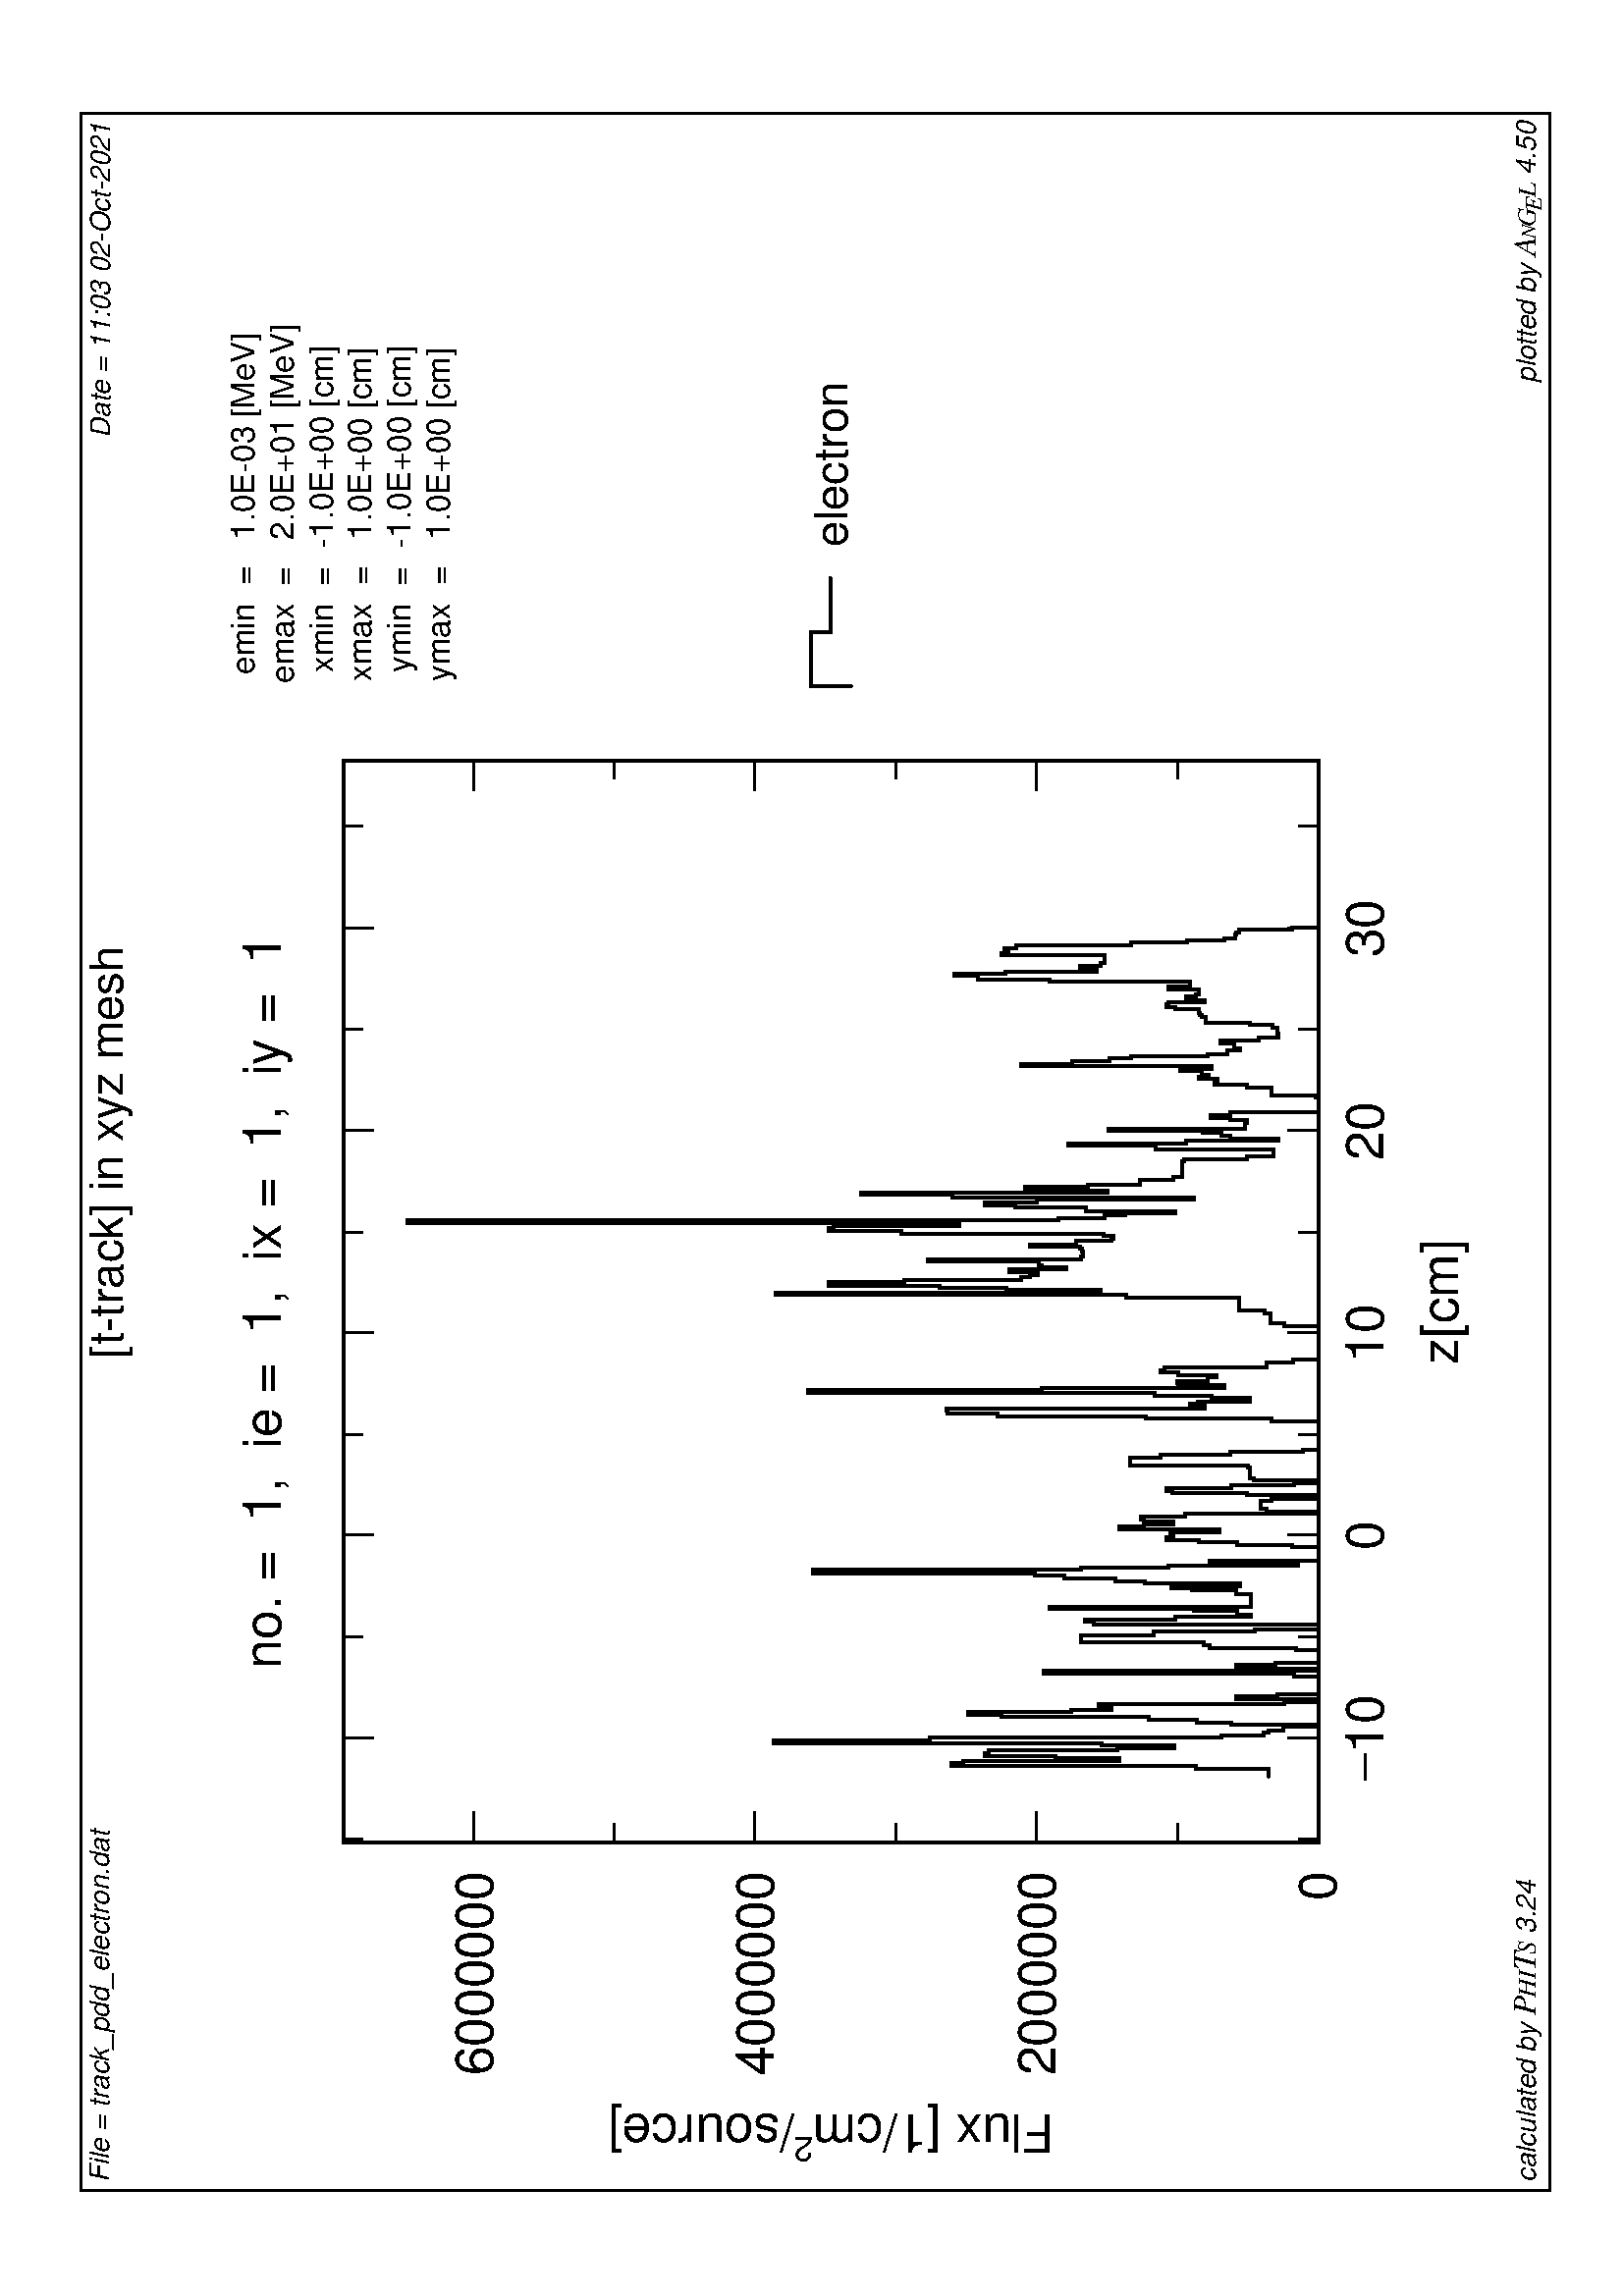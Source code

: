 %!PS-Adobe-2.0
%%DocumentFonts: (atend)
%%Pages: (atend)
%%BoundingBox: (atend)
%%EndComments
%%BeginProlog
/N {def} def /S {exch} N /B {bind N} N /dv {transform round S round S 
itransform 0.097 add S 0.097 add S} N /mv {moveto} N/L {dv lineto} 
N /M {dv moveto} N /TR {translate} N /x {xal mul} N /y {yal mul} N /xy {y S 
x S} N /l {xy L} N /m {xy M} N /np {newpath} N /cp {closepath} N /st {stroke} 
N /fl {fill} N /cl {clip} N /gs {gsave} N /gr {grestore} N /sc {/ci3 S N /ci2 
S N /ci1 S N ci1 0 lt {ci1 2 add setgray}{ci1 1 sub ci2 ci3 sethsbcolor} 
ifelse} N /sr {/ci3 S N /ci2 S N /ci1 S N ci1 0 lt {ci1 2 add setgray}{ci1 1 
sub ci2 ci3 setrgbcolor} ifelse} N /rotin0 {/ang0 S N /ry0 S N /rx0 S N rx0 
ry0 TR ang0 rotate} N /rotout0 { ang0 neg rotate} N /rotin {/ang1 S N /ry1 S N 
/rx1 S N rx1 ry1 TR ang1 rotate} N /rotout { ang1 neg rotate rx1 neg ry1 neg 
TR} N /scalin {/scly S N /sclx S N /sy1 S N /sx1 S N sx1 sy1 TR sclx scly 
scale 0 0 M} N /scalout {1 sclx div 1 scly div scale sx1 neg sy1 neg TR} N /lw 
{setlinewidth} N /sd {setdash} N /lc0 {0 setlinecap} N /lc1 {1 setlinecap} N 
lc1 /lc2 {2 setlinecap} N /lj0 {0 setlinejoin} N lj0 /lj1 {1 setlinejoin} N 
/lj2 {2 setlinejoin} N /sd0 {[] 0 sd} N /lm 0.001 N /stsm {mv show} N /stsw 
{scalefont setfont mv show} N /stss {scalefont setfont scalin show scalout} N
/cm {28.346 mul} N /dd {.24 mul} N /ax {0 0 M 0 yal L xal yal L xal 0
L cp} N /ba {xneg yneg M xneg ypst L xpst ypst L xpst yneg L cp} N /xpst
1000 cm N /ypst xpst N /xneg xpst neg N /yneg ypst neg N
%%EndProlog

%%Page:   1   1
%%PageBoundingBox: (atend)
    568.35        38.665     TR     90.000     rotate 
    1.0        1.0     scale
 -2.000  1.000  1.000 sc sd0 3 dd lw
0 0 M     761.73     0 L     761.73        538.58     L
0     538.58     L cp st
/str001 (File = track_pdd_electron.dat) N
/xps     3.0     N /yps     528.40     N
/ft001 {/Helvetica-Oblique findfont} N
 -2.000  1.000  1.000 sc str001 xps     0.0     add
yps     0.0     add ft001     10.000     stsw
/str002 ([t-track] in xyz mesh) N
/xps     305.29     N /yps     523.31     N
/ft000 {/Helvetica findfont} N
 -2.000  1.000  1.000 sc str002 xps     0.0     add
yps     0.0     add ft000     17.000     stsw
/str001 (Date = 11:03 02-Oct-2021) N
/xps     642.83     N /yps     528.21     N
 -2.000  1.000  1.000 sc str001 xps     0.0     add
yps     0.0     add ft001     10.000     stsw
/str001 (calculated by ) N
/str002 (P) N
/str005 (HI) N
/str006 (T) N
/str009 (S) N
/str010 ( 3.24) N
/xps     3.0     N /yps     5.14     N
 -2.000  1.000  1.000 sc str001 xps     0.0     add
yps     0.0     add ft001     10.000     stsw
/ft006 {/Times-Italic findfont} N
 -2.000  1.000  1.000 sc str002 xps     61.140     add
yps     0.0     add ft006     12.000     stsw
 -2.000  1.000  1.000 sc str005 xps     67.672     add
yps     0.0     add ft006     9.6     stsw
 -2.000  1.000  1.000 sc str006 xps     77.800     add
yps     0.0     add ft006     12.000     stsw
 -2.000  1.000  1.000 sc str009 xps     83.672     add
yps     0.0     add ft006     9.6     stsw
 -2.000  1.000  1.000 sc str010 xps     88.472     add
yps     0.0     add ft001     10.000     stsw
/str001 (plotted by ) N
/str002 (A) N
/str006 (N) N
/str008 (G) N
/str012 (E) N
/str014 (L) N
/str015 ( 4.50) N
/xps     663.12     N /yps     5.268     N
 -2.000  1.000  1.000 sc str001 xps     0.0     add
yps     0.0     add ft001     10.000     stsw
 -2.000  1.000  1.000 sc str002 xps     46.140     add
yps     0.0     add ft006     12.000     stsw
 -2.000  1.000  1.000 sc str006 xps     52.672     add
yps     0.0     add ft006     7.68     stsw
 -2.000  1.000  1.000 sc str008 xps     57.155     add
yps     0.0     add ft006     9.6     stsw
 -2.000  1.000  1.000 sc str012 xps     62.786     add
yps    -2.268     add ft006     8.58     stsw
 -2.000  1.000  1.000 sc str014 xps     68.028     add
yps     0.0     add ft006     9.6     stsw
 -2.000  1.000  1.000 sc str015 xps     73.366     add
yps     0.0     add ft001     10.000     stsw
    1.0        1.0     scale
/xor     4.5     cm N /yor     3.0     cm N
xor yor TR
/xal     14.000     cm N /yal     12.600     cm N
 -2.000  1.000  1.000 sc sd0     4.0     dd lw ax st
    3.2     dd lw sd0
/tll     10.725     N
/xtl {/xp S x N xp 0 M xp tll L st xp yal tll sub M xp yal L st} N
/ytl {/yp S y N 0 yp M tll yp L st xal tll sub yp M xal yp L st} N
/tsl     6.628     N
/xts {/xp S x N xp 0 M xp tsl L st xp yal tsl sub M xp yal L st} N
/yts {/yp S y N 0 yp M tsl yp L st xal tsl sub yp M xal yp L st} N
   0.965E-01 xtl   0.284     xtl   0.471     xtl   0.658     xtl
   0.845     xtl
   0.288E-02 xts   0.965E-01 xts   0.19     xts   0.284     xts
   0.377     xts   0.471     xts   0.564     xts   0.658     xts
   0.751     xts   0.845     xts   0.939     xts
    0.0     ytl   0.289     ytl   0.578     ytl   0.866     ytl
    0.0     yts   0.144     yts   0.289     yts   0.433     yts
   0.578     yts   0.722     yts   0.866     yts
/fts     19.200     N /ftsu     12.480     N /ftn001 ft000 N
 -2.000  1.000  1.000 sc
/xtn2 {/str001 S N /xps S N (-) xps    -22.464     /Symbol findfont fts stsw
 str001 xps     10.541     add    -24.000     ftn001 fts stsw } N
    22.333     (10) xtn2
/xtn1 {/str001 S N /xps S N str001 xps    -24.000     ftn001 fts stsw } N
    107.21     (0) xtn1
    176.14     (10) xtn1
    250.41     (20) xtn1
    324.67     (30) xtn1
/ytn1 {/str001 S N /yps S N /xps S N str001 xps yps ftn001 fts stsw } N
   -21.235       -6.72     (0) ytn1
   -85.286        96.416     (2000000) ytn1
   -85.286        199.55     (4000000) ytn1
   -85.286        302.69     (6000000) ytn1
/str001 (z[cm]) N
/xps     175.49     N /yps    -51.302     N
 -2.000  1.000  1.000 sc str001 xps     0.0     add
yps     0.0     add ft000     19.200     stsw
/str001 (Flux [1/cm) N
/str002 (2) N
/str003 (/source]) N
   -95.846        178.58        90.000     rotin
/xps    -81.892     N /yps     3.763     N
 -2.000  1.000  1.000 sc str001 xps     0.0     add
yps     0.0     add ft000     19.200     stsw
 -2.000  1.000  1.000 sc str002 xps     88.550     add
yps     8.333     add ft000     12.480     stsw
 -2.000  1.000  1.000 sc str003 xps     95.489     add
yps     0.0     add ft000     19.200     stsw
rotout
gs ax cl np
 -2.000  1.000  1.000 sc sd0   4 dd lw
   0.614E-01   0.509E-01 m
   0.614E-01   0.509E-01 l
   0.638E-01   0.509E-01 l
   0.638E-01   0.509E-01 l
   0.662E-01   0.509E-01 l
   0.662E-01   0.509E-01 l
   0.685E-01   0.509E-01 l
   0.685E-01   0.126     l
   0.709E-01   0.126     l
   0.709E-01   0.376     l
   0.733E-01   0.376     l
   0.733E-01   0.364     l
   0.757E-01   0.364     l
   0.757E-01   0.204     l
   0.78E-01   0.204     l
   0.78E-01   0.27     l
   0.804E-01   0.27     l
   0.804E-01   0.342     l
   0.828E-01   0.342     l
   0.828E-01   0.338     l
   0.852E-01   0.338     l
   0.852E-01   0.206     l
   0.875E-01   0.206     l
   0.875E-01   0.148     l
   0.899E-01   0.148     l
   0.899E-01   0.222     l
   0.923E-01   0.222     l
   0.923E-01   0.559     l
   0.947E-01   0.559     l
   0.947E-01   0.399     l
   0.971E-01   0.399     l
   0.971E-01   0.995E-01 l
   0.994E-01   0.995E-01 l
   0.994E-01   0.556E-01 l
   0.102       0.556E-01 l
   0.102       0.512E-01 l
   0.104       0.512E-01 l
   0.104       0.36E-01 l
   0.107       0.36E-01 l
   0.107        0.0     l
   0.109        0.0     l
   0.109       0.89E-01 l
   0.111       0.89E-01 l
   0.111       0.125     l
   0.114       0.125     l
   0.114       0.174     l
   0.116       0.174     l
   0.116       0.325     l
   0.118       0.325     l
   0.118       0.359     l
   0.121       0.359     l
   0.121       0.254     l
   0.123       0.254     l
   0.123       0.212     l
   0.126       0.212     l
   0.126       0.225     l
   0.128       0.225     l
   0.128       0.352E-01 l
   0.13       0.352E-01 l
   0.13        0.0     l
   0.133        0.0     l
   0.133       0.84E-01 l
   0.135       0.84E-01 l
   0.135       0.422E-01 l
   0.137       0.422E-01 l
   0.137        0.0     l
   0.14        0.0     l
   0.14        0.0     l
   0.142        0.0     l
   0.142        0.0     l
   0.145        0.0     l
   0.145        0.0     l
   0.147        0.0     l
   0.147        0.0     l
   0.149        0.0     l
   0.149        0.0     l
   0.152        0.0     l
   0.152        0.0     l
   0.154        0.0     l
   0.154       0.252E-01 l
   0.156       0.252E-01 l
   0.156       0.282     l
   0.159       0.282     l
   0.159        0.0     l
   0.161        0.0     l
   0.161       0.845E-01 l
   0.164       0.845E-01 l
   0.164       0.434E-01 l
   0.166       0.434E-01 l
   0.166        0.0     l
   0.168        0.0     l
   0.168        0.0     l
   0.171        0.0     l
   0.171        0.0     l
   0.173        0.0     l
   0.173        0.0     l
   0.176        0.0     l
   0.176        0.0     l
   0.178        0.0     l
   0.178       0.232E-01 l
   0.18       0.232E-01 l
   0.18       0.111     l
   0.183       0.111     l
   0.183       0.117     l
   0.185       0.117     l
   0.185       0.243     l
   0.187       0.243     l
   0.187       0.243     l
   0.19       0.243     l
   0.19       0.243     l
   0.192       0.243     l
   0.192       0.169     l
   0.195       0.169     l
   0.195       0.646E-01 l
   0.197       0.646E-01 l
   0.197        0.0     l
   0.199        0.0     l
   0.199        0.0     l
   0.202        0.0     l
   0.202       0.23     l
   0.204       0.23     l
   0.204       0.239     l
   0.206       0.239     l
   0.206       0.147     l
   0.209       0.147     l
   0.209       0.691E-01 l
   0.211       0.691E-01 l
   0.211       0.835E-01 l
   0.214       0.835E-01 l
   0.214       0.128     l
   0.216       0.128     l
   0.216       0.276     l
   0.218       0.276     l
   0.218       0.691E-01 l
   0.221       0.691E-01 l
   0.221       0.691E-01 l
   0.223       0.691E-01 l
   0.223       0.691E-01 l
   0.225       0.691E-01 l
   0.225       0.691E-01 l
   0.228       0.691E-01 l
   0.228       0.691E-01 l
   0.23       0.691E-01 l
   0.23       0.843E-01 l
   0.233       0.843E-01 l
   0.233       0.13     l
   0.235       0.13     l
   0.235       0.151     l
   0.237       0.151     l
   0.237       0.798E-01 l
   0.24       0.798E-01 l
   0.24       0.178     l
   0.242       0.178     l
   0.242       0.208     l
   0.244       0.208     l
   0.244       0.261     l
   0.247       0.261     l
   0.247       0.291     l
   0.249       0.291     l
   0.249       0.519     l
   0.252       0.519     l
   0.252       0.243     l
   0.254       0.243     l
   0.254       0.154     l
   0.256       0.154     l
   0.256       0.205E-01 l
   0.259       0.205E-01 l
   0.259       0.111     l
   0.261       0.111     l
   0.261        0.0     l
   0.263        0.0     l
   0.263        0.0     l
   0.266        0.0     l
   0.266        0.0     l
   0.268        0.0     l
   0.268        0.0     l
   0.271        0.0     l
   0.271        0.0     l
   0.273        0.0     l
   0.273       0.271E-01 l
   0.275       0.271E-01 l
   0.275       0.831E-01 l
   0.278       0.831E-01 l
   0.278       0.123     l
   0.28       0.123     l
   0.28       0.156     l
   0.282       0.156     l
   0.282       0.149     l
   0.285       0.149     l
   0.285       0.152     l
   0.287       0.152     l
   0.287       0.101     l
   0.29       0.101     l
   0.29       0.204     l
   0.292       0.204     l
   0.292       0.179     l
   0.294       0.179     l
   0.294       0.149     l
   0.297       0.149     l
   0.297       0.179     l
   0.299       0.179     l
   0.299       0.182     l
   0.301       0.182     l
   0.301       0.137     l
   0.304       0.137     l
   0.304        0.0     l
   0.306        0.0     l
   0.306       0.527E-01 l
   0.309       0.527E-01 l
   0.309       0.592E-01 l
   0.311       0.592E-01 l
   0.311       0.592E-01 l
   0.313       0.592E-01 l
   0.313       0.592E-01 l
   0.316       0.592E-01 l
   0.316       0.477E-01 l
   0.318       0.477E-01 l
   0.318        0.0     l
   0.321        0.0     l
   0.321       0.727E-01 l
   0.323       0.727E-01 l
   0.323       0.15     l
   0.325       0.15     l
   0.325       0.156     l
   0.328       0.156     l
   0.328       0.893E-01 l
   0.33       0.893E-01 l
   0.33       0.252E-01 l
   0.332       0.252E-01 l
   0.332        0.0     l
   0.335        0.0     l
   0.335       0.665E-01 l
   0.337       0.665E-01 l
   0.337       0.702E-01 l
   0.34       0.702E-01 l
   0.34       0.702E-01 l
   0.342       0.702E-01 l
   0.342       0.702E-01 l
   0.344       0.702E-01 l
   0.344       0.702E-01 l
   0.347       0.702E-01 l
   0.347       0.718E-01 l
   0.349       0.718E-01 l
   0.349       0.193     l
   0.351       0.193     l
   0.351       0.193     l
   0.354       0.193     l
   0.354       0.193     l
   0.356       0.193     l
   0.356       0.162     l
   0.359       0.162     l
   0.359       0.903E-01 l
   0.361       0.903E-01 l
   0.361       0.155E-01 l
   0.363       0.155E-01 l
   0.363        0.0     l
   0.366        0.0     l
   0.366        0.0     l
   0.368        0.0     l
   0.368        0.0     l
   0.37        0.0     l
   0.37        0.0     l
   0.373        0.0     l
   0.373        0.0     l
   0.375        0.0     l
   0.375        0.0     l
   0.378        0.0     l
   0.378        0.0     l
   0.38        0.0     l
   0.38        0.0     l
   0.382        0.0     l
   0.382        0.0     l
   0.385        0.0     l
   0.385        0.0     l
   0.387        0.0     l
   0.387        0.0     l
   0.389        0.0     l
   0.389       0.475E-01 l
   0.392       0.475E-01 l
   0.392       0.177     l
   0.394       0.177     l
   0.394       0.329     l
   0.397       0.329     l
   0.397       0.381     l
   0.399       0.381     l
   0.399       0.382     l
   0.401       0.382     l
   0.401       0.116     l
   0.404       0.116     l
   0.404       0.132     l
   0.406       0.132     l
   0.406       0.124     l
   0.408       0.124     l
   0.408       0.698E-01 l
   0.411       0.698E-01 l
   0.411       0.109     l
   0.413       0.109     l
   0.413       0.168     l
   0.416       0.168     l
   0.416       0.524     l
   0.418       0.524     l
   0.418       0.284     l
   0.42       0.284     l
   0.42       0.958E-01 l
   0.423       0.958E-01 l
   0.423       0.144     l
   0.425       0.144     l
   0.425       0.145     l
   0.427       0.145     l
   0.427       0.113     l
   0.43       0.113     l
   0.43       0.104     l
   0.432       0.104     l
   0.432       0.144     l
   0.435       0.144     l
   0.435       0.162     l
   0.437       0.162     l
   0.437       0.158     l
   0.439       0.158     l
   0.439       0.533E-01 l
   0.442       0.533E-01 l
   0.442       0.533E-01 l
   0.444       0.533E-01 l
   0.444       0.262E-01 l
   0.447       0.262E-01 l
   0.447        0.0     l
   0.449        0.0     l
   0.449        0.0     l
   0.451        0.0     l
   0.451        0.0     l
   0.454        0.0     l
   0.454        0.0     l
   0.456        0.0     l
   0.456        0.0     l
   0.458        0.0     l
   0.458        0.0     l
   0.461        0.0     l
   0.461        0.0     l
   0.463        0.0     l
   0.463        0.0     l
   0.466        0.0     l
   0.466        0.0     l
   0.468        0.0     l
   0.468        0.0     l
   0.47        0.0     l
   0.47        0.0     l
   0.473        0.0     l
   0.473        0.0     l
   0.475        0.0     l
   0.475        0.0     l
   0.477        0.0     l
   0.477       0.347E-01 l
   0.48       0.347E-01 l
   0.48       0.487E-01 l
   0.482       0.487E-01 l
   0.482       0.487E-01 l
   0.485       0.487E-01 l
   0.485       0.487E-01 l
   0.487       0.487E-01 l
   0.487       0.487E-01 l
   0.489       0.487E-01 l
   0.489       0.55E-01 l
   0.492       0.55E-01 l
   0.492       0.814E-01 l
   0.494       0.814E-01 l
   0.494       0.813E-01 l
   0.496       0.813E-01 l
   0.496       0.811E-01 l
   0.499       0.811E-01 l
   0.499       0.811E-01 l
   0.501       0.811E-01 l
   0.501       0.81E-01 l
   0.504       0.81E-01 l
   0.504       0.197     l
   0.506       0.197     l
   0.506       0.557     l
   0.508       0.557     l
   0.508       0.223     l
   0.511       0.223     l
   0.511       0.32     l
   0.513       0.32     l
   0.513       0.389     l
   0.515       0.389     l
   0.515       0.503     l
   0.518       0.503     l
   0.518       0.425     l
   0.52       0.425     l
   0.52       0.305     l
   0.523       0.305     l
   0.523       0.296     l
   0.525       0.296     l
   0.525       0.288     l
   0.527       0.288     l
   0.527       0.317     l
   0.53       0.317     l
   0.53       0.259     l
   0.532       0.259     l
   0.532       0.284     l
   0.534       0.284     l
   0.534       0.287     l
   0.537       0.287     l
   0.537       0.401     l
   0.539       0.401     l
   0.539       0.243     l
   0.542       0.243     l
   0.542       0.241     l
   0.544       0.241     l
   0.544       0.241     l
   0.546       0.241     l
   0.546       0.242     l
   0.549       0.242     l
   0.549       0.244     l
   0.551       0.244     l
   0.551       0.296     l
   0.553       0.296     l
   0.553       0.248     l
   0.556       0.248     l
   0.556       0.212     l
   0.558       0.212     l
   0.558       0.21     l
   0.561       0.21     l
   0.561       0.22     l
   0.563       0.22     l
   0.563       0.428     l
   0.565       0.428     l
   0.565       0.502     l
   0.568       0.502     l
   0.568       0.497     l
   0.57       0.497     l
   0.57       0.368     l
   0.573       0.368     l
   0.573       0.935     l
   0.575       0.935     l
   0.575       0.267     l
   0.577       0.267     l
   0.577       0.219     l
   0.58       0.219     l
   0.58       0.198     l
   0.582       0.198     l
   0.582       0.147     l
   0.584       0.147     l
   0.584       0.238     l
   0.587       0.238     l
   0.587       0.311     l
   0.589       0.311     l
   0.589       0.342     l
   0.592       0.342     l
   0.592       0.289     l
   0.594       0.289     l
   0.594       0.128     l
   0.596       0.128     l
   0.596       0.375     l
   0.599       0.375     l
   0.599       0.469     l
   0.601       0.469     l
   0.601       0.216     l
   0.603       0.216     l
   0.603       0.301     l
   0.606       0.301     l
   0.606       0.236     l
   0.608       0.236     l
   0.608       0.183     l
   0.611       0.183     l
   0.611       0.183     l
   0.613       0.183     l
   0.613       0.149     l
   0.615       0.149     l
   0.615       0.14     l
   0.618       0.14     l
   0.618       0.14     l
   0.62       0.14     l
   0.62       0.14     l
   0.622       0.14     l
   0.622       0.14     l
   0.625       0.14     l
   0.625       0.14     l
   0.627       0.14     l
   0.627       0.14     l
   0.63       0.14     l
   0.63       0.138     l
   0.632       0.138     l
   0.632       0.728E-01 l
   0.634       0.728E-01 l
   0.634       0.455E-01 l
   0.637       0.455E-01 l
   0.637       0.455E-01 l
   0.639       0.455E-01 l
   0.639       0.455E-01 l
   0.641       0.455E-01 l
   0.641       0.167     l
   0.644       0.167     l
   0.644       0.257     l
   0.646       0.257     l
   0.646       0.136     l
   0.649       0.136     l
   0.649       0.406E-01 l
   0.651       0.406E-01 l
   0.651       0.9E-01 l
   0.653       0.9E-01 l
   0.653       0.994E-01 l
   0.656       0.994E-01 l
   0.656       0.118     l
   0.658       0.118     l
   0.658       0.215     l
   0.66       0.215     l
   0.66       0.754E-01 l
   0.663       0.754E-01 l
   0.663       0.75E-01 l
   0.665       0.75E-01 l
   0.665       0.732E-01 l
   0.668       0.732E-01 l
   0.668       0.901E-01 l
   0.67       0.901E-01 l
   0.67       0.11     l
   0.672       0.11     l
   0.672       0.906E-01 l
   0.675       0.906E-01 l
   0.675        0.0     l
   0.677        0.0     l
   0.677        0.0     l
   0.679        0.0     l
   0.679        0.0     l
   0.682        0.0     l
   0.682        0.0     l
   0.684        0.0     l
   0.684        0.0     l
   0.687        0.0     l
   0.687        0.0     l
   0.689        0.0     l
   0.689       0.275E-02 l
   0.691       0.275E-02 l
   0.691       0.476E-01 l
   0.694       0.476E-01 l
   0.694       0.48E-01 l
   0.696       0.48E-01 l
   0.696       0.481E-01 l
   0.698       0.481E-01 l
   0.698       0.728E-01 l
   0.701       0.728E-01 l
   0.701       0.106     l
   0.703       0.106     l
   0.703       0.103     l
   0.706       0.103     l
   0.706       0.122     l
   0.708       0.122     l
   0.708       0.112     l
   0.71       0.112     l
   0.71       0.119     l
   0.713       0.119     l
   0.713       0.142     l
   0.715       0.142     l
   0.715       0.109     l
   0.718       0.109     l
   0.718       0.305     l
   0.72       0.305     l
   0.72       0.253     l
   0.722       0.253     l
   0.722       0.214     l
   0.725       0.214     l
   0.725       0.192     l
   0.727       0.192     l
   0.727       0.113     l
   0.729       0.113     l
   0.729       0.936E-01 l
   0.732       0.936E-01 l
   0.732       0.804E-01 l
   0.734       0.804E-01 l
   0.734       0.86E-01 l
   0.737       0.86E-01 l
   0.737       0.859E-01 l
   0.739       0.859E-01 l
   0.739       0.1     l
   0.741       0.1     l
   0.741       0.61E-01 l
   0.744       0.61E-01 l
   0.744       0.406E-01 l
   0.746       0.406E-01 l
   0.746       0.406E-01 l
   0.748       0.406E-01 l
   0.748       0.417E-01 l
   0.751       0.417E-01 l
   0.751       0.423E-01 l
   0.753       0.423E-01 l
   0.753       0.472E-01 l
   0.756       0.472E-01 l
   0.756       0.702E-01 l
   0.758       0.702E-01 l
   0.758       0.115     l
   0.76       0.115     l
   0.76       0.115     l
   0.763       0.115     l
   0.763       0.119     l
   0.765       0.119     l
   0.765       0.121     l
   0.767       0.121     l
   0.767       0.123     l
   0.77       0.123     l
   0.77       0.147     l
   0.772       0.147     l
   0.772       0.156     l
   0.775       0.156     l
   0.775       0.154     l
   0.777       0.154     l
   0.777       0.116     l
   0.779       0.116     l
   0.779       0.136     l
   0.782       0.136     l
   0.782       0.126     l
   0.784       0.126     l
   0.784       0.122     l
   0.786       0.122     l
   0.786       0.122     l
   0.789       0.122     l
   0.789       0.154     l
   0.791       0.154     l
   0.791       0.132     l
   0.794       0.132     l
   0.794       0.132     l
   0.796       0.132     l
   0.796       0.276     l
   0.798       0.276     l
   0.798       0.349     l
   0.801       0.349     l
   0.801       0.373     l
   0.803       0.373     l
   0.803       0.321     l
   0.805       0.321     l
   0.805       0.227     l
   0.808       0.227     l
   0.808       0.244     l
   0.81       0.244     l
   0.81       0.223     l
   0.813       0.223     l
   0.813       0.219     l
   0.815       0.219     l
   0.815       0.219     l
   0.817       0.219     l
   0.817       0.219     l
   0.82       0.219     l
   0.82       0.325     l
   0.822       0.325     l
   0.822       0.318     l
   0.825       0.318     l
   0.825       0.322     l
   0.827       0.322     l
   0.827       0.31     l
   0.829       0.31     l
   0.829       0.192     l
   0.832       0.192     l
   0.832       0.135     l
   0.834       0.135     l
   0.834       0.959E-01 l
   0.836       0.959E-01 l
   0.836       0.857E-01 l
   0.839       0.857E-01 l
   0.839       0.845E-01 l
   0.841       0.845E-01 l
   0.841       0.812E-01 l
   0.844       0.812E-01 l
   0.844       0.27E-01 l
   0.846       0.27E-01 l
   0.846        0.0     l
   0.848        0.0     l
   0.848        0.0     l
   0.851        0.0     l
   0.851        0.0     l
   0.853        0.0     l
   0.853        0.0     l
   0.855        0.0     l
   0.855        0.0     l
   0.858        0.0     l
   0.858        0.0     l
   0.86        0.0     l
   0.86        0.0     l
   0.863        0.0     l
   0.863        0.0     l
   0.865        0.0     l
   0.865        0.0     l
   0.867        0.0     l
   0.867        0.0     l
   0.87        0.0     l
   0.87        0.0     l
   0.872        0.0     l
   0.872        0.0     l
   0.874        0.0     l
   0.874        0.0     l
   0.877        0.0     l
   0.877        0.0     l
   0.879        0.0     l
   0.879        0.0     l
   0.882        0.0     l
   0.882        0.0     l
   0.884        0.0     l
   0.884        0.0     l
   0.886        0.0     l
   0.886        0.0     l
   0.889        0.0     l
   0.889        0.0     l
   0.891        0.0     l
   0.891        0.0     l
   0.893        0.0     l
   0.893        0.0     l
   0.896        0.0     l
   0.896        0.0     l
   0.898        0.0     l
   0.898        0.0     l
   0.901        0.0     l
   0.901        0.0     l
   0.903        0.0     l
   0.903        0.0     l
   0.905        0.0     l
   0.905        0.0     l
   0.908        0.0     l
   0.908        0.0     l
   0.91        0.0     l
   0.91        0.0     l
   0.912        0.0     l
   0.912        0.0     l
   0.915        0.0     l
   0.915        0.0     l
   0.917        0.0     l
   0.917        0.0     l
   0.92        0.0     l
   0.92        0.0     l
   0.922        0.0     l
   0.922        0.0     l
   0.924        0.0     l
   0.924        0.0     l
   0.927        0.0     l
   0.927        0.0     l
   0.929        0.0     l
   0.929        0.0     l
   0.931        0.0     l
   0.931        0.0     l
   0.934        0.0     l
   0.934        0.0     l
   0.936        0.0     l
   0.936        0.0     l
   0.939        0.0     l
st gr np
/str001 (no. =  1,  ie =  1,  ix =  1,  iy =  1) N
/xps     63.929     N /yps     380.47     N
 -2.000  1.000  1.000 sc str001 xps     0.0     add
yps     0.0     add ft000     19.200     stsw
/str001 (electron) N
/xps     475.44     N /yps     172.61     N
 -2.000  1.000  1.000 sc str001 xps     0.0     add
yps     0.0     add ft000     17.000     stsw
 -2.000  1.000  1.000 sc sd0   4 dd lw
    1.069       0.479     m
    1.069       0.521     l
    1.119       0.521     l
    1.119       0.5     l
    1.169       0.5     l
st
/mtl001 {
} B /mts001 {
} B
/mtl002 {
/str001 (  emin  ) N
/str002 (=) N
/str003 (   1.0E-03 [MeV]) N
} B /mts002 {
 -2.000  1.000  1.000 sc str001 xps     0.0     add
yps     21.420     add ft000     11.900     stsw
 -2.000  1.000  1.000 sc str002 xps     39.020     add
yps     21.420     add ft000     11.900     stsw
 -2.000  1.000  1.000 sc str003 xps     45.970     add
yps     21.420     add ft000     11.900     stsw
} B
/mtl003 {
/str001 (  emax  ) N
/str002 (=) N
/str003 (   2.0E+01 [MeV]) N
} B /mts003 {
 -2.000  1.000  1.000 sc str001 xps     0.0     add
yps     7.14     add ft000     11.900     stsw
 -2.000  1.000  1.000 sc str002 xps     42.328     add
yps     7.14     add ft000     11.900     stsw
 -2.000  1.000  1.000 sc str003 xps     49.278     add
yps     7.14     add ft000     11.900     stsw
} B
/mtl004 {
/str001 (  xmin  ) N
/str002 (=) N
/str003 (  -1.0E+00 [cm]) N
} B /mts004 {
 -2.000  1.000  1.000 sc str001 xps     0.0     add
yps    -7.14     add ft000     11.900     stsw
 -2.000  1.000  1.000 sc str002 xps     38.354     add
yps    -7.14     add ft000     11.900     stsw
 -2.000  1.000  1.000 sc str003 xps     45.303     add
yps    -7.14     add ft000     11.900     stsw
} B
/mtl005 {
/str001 (  xmax  ) N
/str002 (=) N
/str003 (   1.0E+00 [cm]) N
} B /mts005 {
 -2.000  1.000  1.000 sc str001 xps     0.0     add
yps    -21.420     add ft000     11.900     stsw
 -2.000  1.000  1.000 sc str002 xps     41.662     add
yps    -21.420     add ft000     11.900     stsw
 -2.000  1.000  1.000 sc str003 xps     48.611     add
yps    -21.420     add ft000     11.900     stsw
} B
/mtl006 {
/str001 (  ymin  ) N
/str002 (=) N
/str003 (  -1.0E+00 [cm]) N
} B /mts006 {
 -2.000  1.000  1.000 sc str001 xps     0.0     add
yps    -35.700     add ft000     11.900     stsw
 -2.000  1.000  1.000 sc str002 xps     38.354     add
yps    -35.700     add ft000     11.900     stsw
 -2.000  1.000  1.000 sc str003 xps     45.303     add
yps    -35.700     add ft000     11.900     stsw
} B
/mtl007 {
/str001 (  ymax  ) N
/str002 (=) N
/str003 (   1.0E+00 [cm]) N
} B /mts007 {
 -2.000  1.000  1.000 sc str001 xps     0.0     add
yps    -49.980     add ft000     11.900     stsw
 -2.000  1.000  1.000 sc str002 xps     41.662     add
yps    -49.980     add ft000     11.900     stsw
 -2.000  1.000  1.000 sc str003 xps     48.611     add
yps    -49.980     add ft000     11.900     stsw
} B
/yps     368.50     N
/xps     418.75     N
mtl001 mts001
/xps     422.06     N
mtl002 mts002
/xps     418.75     N
mtl003 mts003
/xps     422.72     N
mtl004 mts004
/xps     419.42     N
mtl005 mts005
/xps     422.72     N
mtl006 mts006
/xps     419.42     N
mtl007 mts007
showpage
%%PageTrailer
%%PageBoundingBox:       27       36      571      803
%%Trailer
%%Pages:   1
%%BoundingBox:       27       36      571      803
%%EOF

